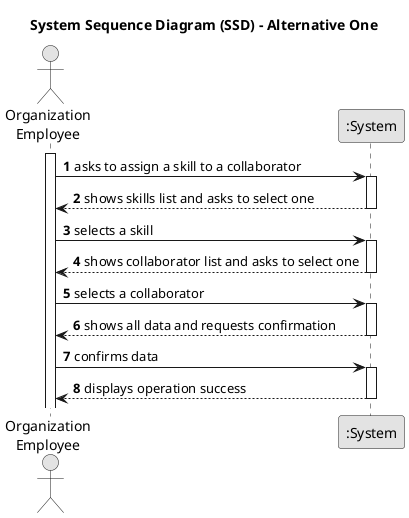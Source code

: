 @startuml
skinparam monochrome true
skinparam packageStyle rectangle
skinparam shadowing false

title System Sequence Diagram (SSD) - Alternative One

autonumber

actor "Organization\nEmployee" as Employee
participant ":System" as System

activate Employee

    Employee -> System : asks to assign a skill to a collaborator
    activate System

        System --> Employee : shows skills list and asks to select one
    deactivate System

    Employee -> System : selects a skill
    activate System

        System --> Employee : shows collaborator list and asks to select one
    deactivate System

    Employee -> System : selects a collaborator
    activate System

        System --> Employee : shows all data and requests confirmation
    deactivate System

    Employee -> System : confirms data
    activate System

        System --> Employee : displays operation success
    deactivate System

@enduml